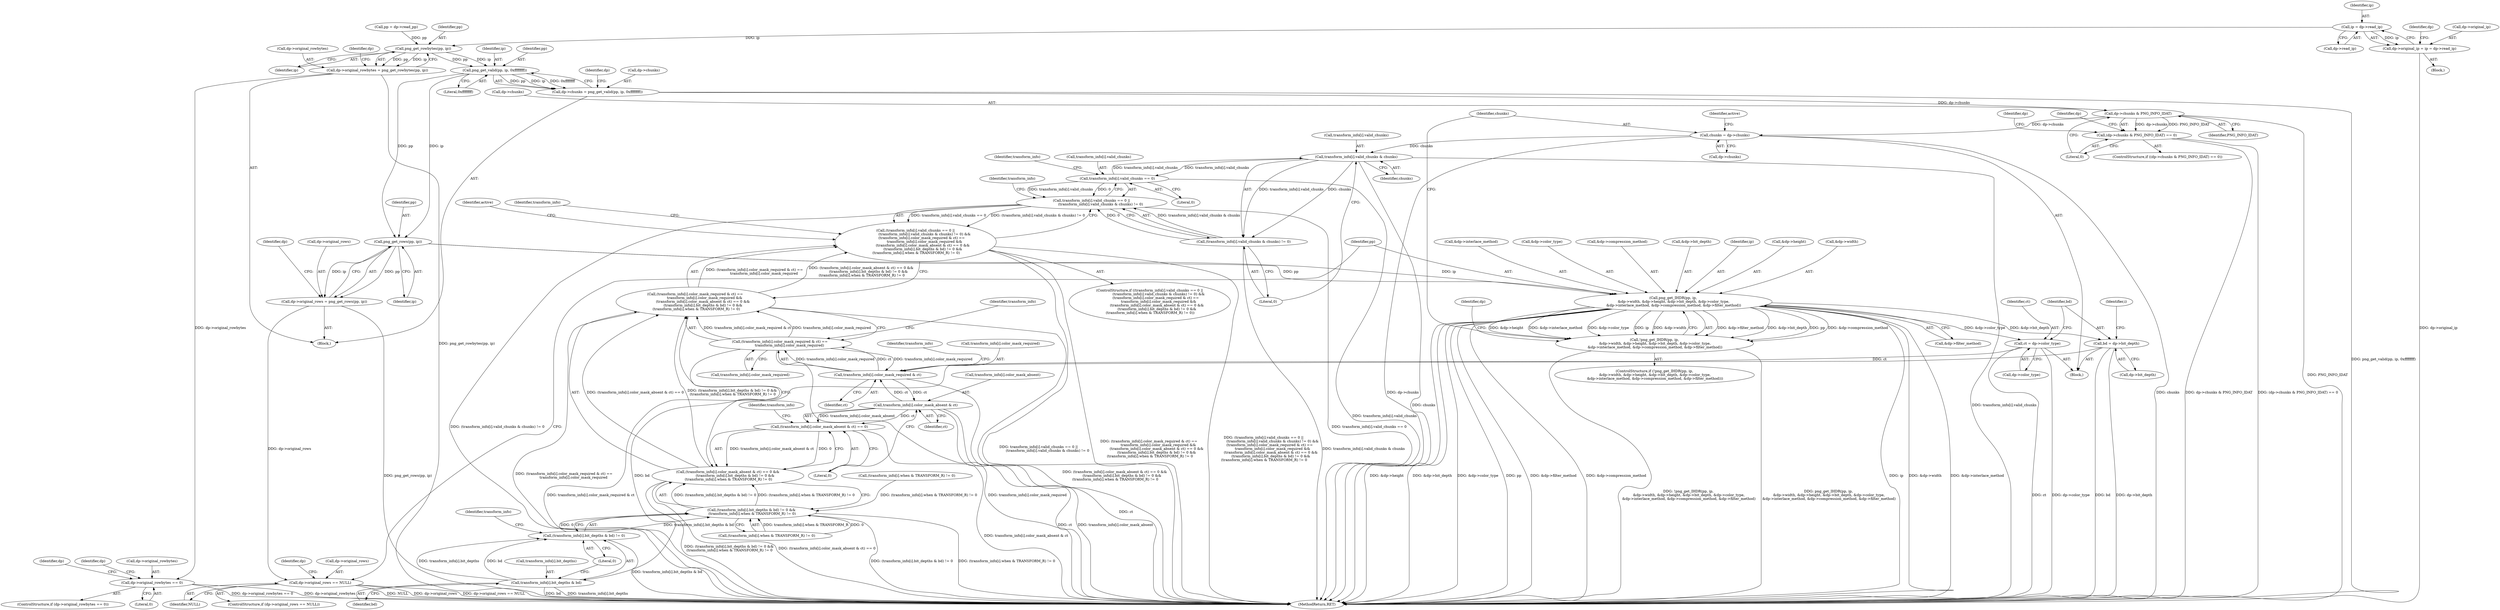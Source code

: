digraph "0_Android_9d4853418ab2f754c2b63e091c29c5529b8b86ca_25@API" {
"1000141" [label="(Call,ip = dp->read_ip)"];
"1000137" [label="(Call,dp->original_ip = ip = dp->read_ip)"];
"1000155" [label="(Call,png_get_rowbytes(pp, ip))"];
"1000151" [label="(Call,dp->original_rowbytes = png_get_rowbytes(pp, ip))"];
"1000159" [label="(Call,dp->original_rowbytes == 0)"];
"1000172" [label="(Call,png_get_valid(pp, ip, 0xffffffff))"];
"1000168" [label="(Call,dp->chunks = png_get_valid(pp, ip, 0xffffffff))"];
"1000178" [label="(Call,dp->chunks & PNG_INFO_IDAT)"];
"1000177" [label="(Call,(dp->chunks & PNG_INFO_IDAT) == 0)"];
"1000244" [label="(Call,chunks = dp->chunks)"];
"1000299" [label="(Call,transform_info[i].valid_chunks & chunks)"];
"1000291" [label="(Call,transform_info[i].valid_chunks == 0)"];
"1000290" [label="(Call,transform_info[i].valid_chunks == 0 ||\n                (transform_info[i].valid_chunks & chunks) != 0)"];
"1000289" [label="(Call,(transform_info[i].valid_chunks == 0 ||\n                (transform_info[i].valid_chunks & chunks) != 0) &&\n            (transform_info[i].color_mask_required & ct) == \n                transform_info[i].color_mask_required &&\n             (transform_info[i].color_mask_absent & ct) == 0 &&\n             (transform_info[i].bit_depths & bd) != 0 &&\n (transform_info[i].when & TRANSFORM_R) != 0)"];
"1000298" [label="(Call,(transform_info[i].valid_chunks & chunks) != 0)"];
"1000192" [label="(Call,png_get_rows(pp, ip))"];
"1000188" [label="(Call,dp->original_rows = png_get_rows(pp, ip))"];
"1000196" [label="(Call,dp->original_rows == NULL)"];
"1000207" [label="(Call,png_get_IHDR(pp, ip,\n &dp->width, &dp->height, &dp->bit_depth, &dp->color_type,\n &dp->interlace_method, &dp->compression_method, &dp->filter_method))"];
"1000206" [label="(Call,!png_get_IHDR(pp, ip,\n &dp->width, &dp->height, &dp->bit_depth, &dp->color_type,\n &dp->interlace_method, &dp->compression_method, &dp->filter_method))"];
"1000258" [label="(Call,ct = dp->color_type)"];
"1000309" [label="(Call,transform_info[i].color_mask_required & ct)"];
"1000308" [label="(Call,(transform_info[i].color_mask_required & ct) == \n                transform_info[i].color_mask_required)"];
"1000307" [label="(Call,(transform_info[i].color_mask_required & ct) == \n                transform_info[i].color_mask_required &&\n             (transform_info[i].color_mask_absent & ct) == 0 &&\n             (transform_info[i].bit_depths & bd) != 0 &&\n (transform_info[i].when & TRANSFORM_R) != 0)"];
"1000323" [label="(Call,transform_info[i].color_mask_absent & ct)"];
"1000322" [label="(Call,(transform_info[i].color_mask_absent & ct) == 0)"];
"1000321" [label="(Call,(transform_info[i].color_mask_absent & ct) == 0 &&\n             (transform_info[i].bit_depths & bd) != 0 &&\n (transform_info[i].when & TRANSFORM_R) != 0)"];
"1000264" [label="(Call,bd = dp->bit_depth)"];
"1000333" [label="(Call,transform_info[i].bit_depths & bd)"];
"1000332" [label="(Call,(transform_info[i].bit_depths & bd) != 0)"];
"1000331" [label="(Call,(transform_info[i].bit_depths & bd) != 0 &&\n (transform_info[i].when & TRANSFORM_R) != 0)"];
"1000345" [label="(Identifier,transform_info)"];
"1000195" [label="(ControlStructure,if (dp->original_rows == NULL))"];
"1000110" [label="(Block,)"];
"1000340" [label="(Literal,0)"];
"1000172" [label="(Call,png_get_valid(pp, ip, 0xffffffff))"];
"1000178" [label="(Call,dp->chunks & PNG_INFO_IDAT)"];
"1000234" [label="(Call,&dp->filter_method)"];
"1000180" [label="(Identifier,dp)"];
"1000251" [label="(Identifier,active)"];
"1000196" [label="(Call,dp->original_rows == NULL)"];
"1000242" [label="(Block,)"];
"1000351" [label="(Identifier,active)"];
"1000175" [label="(Literal,0xffffffff)"];
"1000194" [label="(Identifier,ip)"];
"1000198" [label="(Identifier,dp)"];
"1000176" [label="(ControlStructure,if ((dp->chunks & PNG_INFO_IDAT) == 0))"];
"1000334" [label="(Call,transform_info[i].bit_depths)"];
"1000137" [label="(Call,dp->original_ip = ip = dp->read_ip)"];
"1000260" [label="(Call,dp->color_type)"];
"1000388" [label="(MethodReturn,RET)"];
"1000188" [label="(Call,dp->original_rows = png_get_rows(pp, ip))"];
"1000355" [label="(Call,(transform_info[i].when & TRANSFORM_R) != 0)"];
"1000321" [label="(Call,(transform_info[i].color_mask_absent & ct) == 0 &&\n             (transform_info[i].bit_depths & bd) != 0 &&\n (transform_info[i].when & TRANSFORM_R) != 0)"];
"1000226" [label="(Call,&dp->interlace_method)"];
"1000182" [label="(Identifier,PNG_INFO_IDAT)"];
"1000152" [label="(Call,dp->original_rowbytes)"];
"1000246" [label="(Call,dp->chunks)"];
"1000316" [label="(Call,transform_info[i].color_mask_required)"];
"1000165" [label="(Identifier,dp)"];
"1000309" [label="(Call,transform_info[i].color_mask_required & ct)"];
"1000331" [label="(Call,(transform_info[i].bit_depths & bd) != 0 &&\n (transform_info[i].when & TRANSFORM_R) != 0)"];
"1000222" [label="(Call,&dp->color_type)"];
"1000207" [label="(Call,png_get_IHDR(pp, ip,\n &dp->width, &dp->height, &dp->bit_depth, &dp->color_type,\n &dp->interlace_method, &dp->compression_method, &dp->filter_method))"];
"1000289" [label="(Call,(transform_info[i].valid_chunks == 0 ||\n                (transform_info[i].valid_chunks & chunks) != 0) &&\n            (transform_info[i].color_mask_required & ct) == \n                transform_info[i].color_mask_required &&\n             (transform_info[i].color_mask_absent & ct) == 0 &&\n             (transform_info[i].bit_depths & bd) != 0 &&\n (transform_info[i].when & TRANSFORM_R) != 0)"];
"1000193" [label="(Identifier,pp)"];
"1000126" [label="(Call,pp = dp->read_pp)"];
"1000151" [label="(Call,dp->original_rowbytes = png_get_rowbytes(pp, ip))"];
"1000148" [label="(Identifier,dp)"];
"1000239" [label="(Identifier,dp)"];
"1000326" [label="(Identifier,transform_info)"];
"1000177" [label="(Call,(dp->chunks & PNG_INFO_IDAT) == 0)"];
"1000359" [label="(Identifier,transform_info)"];
"1000168" [label="(Call,dp->chunks = png_get_valid(pp, ip, 0xffffffff))"];
"1000161" [label="(Identifier,dp)"];
"1000156" [label="(Identifier,pp)"];
"1000312" [label="(Identifier,transform_info)"];
"1000315" [label="(Identifier,ct)"];
"1000163" [label="(Literal,0)"];
"1000155" [label="(Call,png_get_rowbytes(pp, ip))"];
"1000297" [label="(Literal,0)"];
"1000192" [label="(Call,png_get_rows(pp, ip))"];
"1000332" [label="(Call,(transform_info[i].bit_depths & bd) != 0)"];
"1000333" [label="(Call,transform_info[i].bit_depths & bd)"];
"1000206" [label="(Call,!png_get_IHDR(pp, ip,\n &dp->width, &dp->height, &dp->bit_depth, &dp->color_type,\n &dp->interlace_method, &dp->compression_method, &dp->filter_method))"];
"1000318" [label="(Identifier,transform_info)"];
"1000230" [label="(Call,&dp->compression_method)"];
"1000158" [label="(ControlStructure,if (dp->original_rowbytes == 0))"];
"1000305" [label="(Identifier,chunks)"];
"1000292" [label="(Call,transform_info[i].valid_chunks)"];
"1000218" [label="(Call,&dp->bit_depth)"];
"1000245" [label="(Identifier,chunks)"];
"1000324" [label="(Call,transform_info[i].color_mask_absent)"];
"1000266" [label="(Call,dp->bit_depth)"];
"1000308" [label="(Call,(transform_info[i].color_mask_required & ct) == \n                transform_info[i].color_mask_required)"];
"1000200" [label="(Identifier,NULL)"];
"1000209" [label="(Identifier,ip)"];
"1000214" [label="(Call,&dp->height)"];
"1000136" [label="(Block,)"];
"1000307" [label="(Call,(transform_info[i].color_mask_required & ct) == \n                transform_info[i].color_mask_required &&\n             (transform_info[i].color_mask_absent & ct) == 0 &&\n             (transform_info[i].bit_depths & bd) != 0 &&\n (transform_info[i].when & TRANSFORM_R) != 0)"];
"1000197" [label="(Call,dp->original_rows)"];
"1000264" [label="(Call,bd = dp->bit_depth)"];
"1000244" [label="(Call,chunks = dp->chunks)"];
"1000272" [label="(Identifier,i)"];
"1000341" [label="(Call,(transform_info[i].when & TRANSFORM_R) != 0)"];
"1000143" [label="(Call,dp->read_ip)"];
"1000300" [label="(Call,transform_info[i].valid_chunks)"];
"1000170" [label="(Identifier,dp)"];
"1000339" [label="(Identifier,bd)"];
"1000190" [label="(Identifier,dp)"];
"1000258" [label="(Call,ct = dp->color_type)"];
"1000306" [label="(Literal,0)"];
"1000160" [label="(Call,dp->original_rowbytes)"];
"1000138" [label="(Call,dp->original_ip)"];
"1000208" [label="(Identifier,pp)"];
"1000322" [label="(Call,(transform_info[i].color_mask_absent & ct) == 0)"];
"1000185" [label="(Identifier,dp)"];
"1000330" [label="(Literal,0)"];
"1000157" [label="(Identifier,ip)"];
"1000179" [label="(Call,dp->chunks)"];
"1000183" [label="(Literal,0)"];
"1000329" [label="(Identifier,ct)"];
"1000290" [label="(Call,transform_info[i].valid_chunks == 0 ||\n                (transform_info[i].valid_chunks & chunks) != 0)"];
"1000336" [label="(Identifier,transform_info)"];
"1000291" [label="(Call,transform_info[i].valid_chunks == 0)"];
"1000299" [label="(Call,transform_info[i].valid_chunks & chunks)"];
"1000298" [label="(Call,(transform_info[i].valid_chunks & chunks) != 0)"];
"1000265" [label="(Identifier,bd)"];
"1000310" [label="(Call,transform_info[i].color_mask_required)"];
"1000202" [label="(Identifier,dp)"];
"1000169" [label="(Call,dp->chunks)"];
"1000259" [label="(Identifier,ct)"];
"1000205" [label="(ControlStructure,if (!png_get_IHDR(pp, ip,\n &dp->width, &dp->height, &dp->bit_depth, &dp->color_type,\n &dp->interlace_method, &dp->compression_method, &dp->filter_method)))"];
"1000323" [label="(Call,transform_info[i].color_mask_absent & ct)"];
"1000174" [label="(Identifier,ip)"];
"1000210" [label="(Call,&dp->width)"];
"1000159" [label="(Call,dp->original_rowbytes == 0)"];
"1000142" [label="(Identifier,ip)"];
"1000141" [label="(Call,ip = dp->read_ip)"];
"1000302" [label="(Identifier,transform_info)"];
"1000189" [label="(Call,dp->original_rows)"];
"1000173" [label="(Identifier,pp)"];
"1000288" [label="(ControlStructure,if ((transform_info[i].valid_chunks == 0 ||\n                (transform_info[i].valid_chunks & chunks) != 0) &&\n            (transform_info[i].color_mask_required & ct) == \n                transform_info[i].color_mask_required &&\n             (transform_info[i].color_mask_absent & ct) == 0 &&\n             (transform_info[i].bit_depths & bd) != 0 &&\n (transform_info[i].when & TRANSFORM_R) != 0))"];
"1000141" -> "1000137"  [label="AST: "];
"1000141" -> "1000143"  [label="CFG: "];
"1000142" -> "1000141"  [label="AST: "];
"1000143" -> "1000141"  [label="AST: "];
"1000137" -> "1000141"  [label="CFG: "];
"1000141" -> "1000137"  [label="DDG: ip"];
"1000141" -> "1000155"  [label="DDG: ip"];
"1000137" -> "1000136"  [label="AST: "];
"1000138" -> "1000137"  [label="AST: "];
"1000148" -> "1000137"  [label="CFG: "];
"1000137" -> "1000388"  [label="DDG: dp->original_ip"];
"1000155" -> "1000151"  [label="AST: "];
"1000155" -> "1000157"  [label="CFG: "];
"1000156" -> "1000155"  [label="AST: "];
"1000157" -> "1000155"  [label="AST: "];
"1000151" -> "1000155"  [label="CFG: "];
"1000155" -> "1000151"  [label="DDG: pp"];
"1000155" -> "1000151"  [label="DDG: ip"];
"1000126" -> "1000155"  [label="DDG: pp"];
"1000155" -> "1000172"  [label="DDG: pp"];
"1000155" -> "1000172"  [label="DDG: ip"];
"1000151" -> "1000110"  [label="AST: "];
"1000152" -> "1000151"  [label="AST: "];
"1000161" -> "1000151"  [label="CFG: "];
"1000151" -> "1000388"  [label="DDG: png_get_rowbytes(pp, ip)"];
"1000151" -> "1000159"  [label="DDG: dp->original_rowbytes"];
"1000159" -> "1000158"  [label="AST: "];
"1000159" -> "1000163"  [label="CFG: "];
"1000160" -> "1000159"  [label="AST: "];
"1000163" -> "1000159"  [label="AST: "];
"1000165" -> "1000159"  [label="CFG: "];
"1000170" -> "1000159"  [label="CFG: "];
"1000159" -> "1000388"  [label="DDG: dp->original_rowbytes == 0"];
"1000159" -> "1000388"  [label="DDG: dp->original_rowbytes"];
"1000172" -> "1000168"  [label="AST: "];
"1000172" -> "1000175"  [label="CFG: "];
"1000173" -> "1000172"  [label="AST: "];
"1000174" -> "1000172"  [label="AST: "];
"1000175" -> "1000172"  [label="AST: "];
"1000168" -> "1000172"  [label="CFG: "];
"1000172" -> "1000168"  [label="DDG: pp"];
"1000172" -> "1000168"  [label="DDG: ip"];
"1000172" -> "1000168"  [label="DDG: 0xffffffff"];
"1000172" -> "1000192"  [label="DDG: pp"];
"1000172" -> "1000192"  [label="DDG: ip"];
"1000168" -> "1000110"  [label="AST: "];
"1000169" -> "1000168"  [label="AST: "];
"1000180" -> "1000168"  [label="CFG: "];
"1000168" -> "1000388"  [label="DDG: png_get_valid(pp, ip, 0xffffffff)"];
"1000168" -> "1000178"  [label="DDG: dp->chunks"];
"1000178" -> "1000177"  [label="AST: "];
"1000178" -> "1000182"  [label="CFG: "];
"1000179" -> "1000178"  [label="AST: "];
"1000182" -> "1000178"  [label="AST: "];
"1000183" -> "1000178"  [label="CFG: "];
"1000178" -> "1000388"  [label="DDG: PNG_INFO_IDAT"];
"1000178" -> "1000177"  [label="DDG: dp->chunks"];
"1000178" -> "1000177"  [label="DDG: PNG_INFO_IDAT"];
"1000178" -> "1000244"  [label="DDG: dp->chunks"];
"1000177" -> "1000176"  [label="AST: "];
"1000177" -> "1000183"  [label="CFG: "];
"1000183" -> "1000177"  [label="AST: "];
"1000185" -> "1000177"  [label="CFG: "];
"1000190" -> "1000177"  [label="CFG: "];
"1000177" -> "1000388"  [label="DDG: dp->chunks & PNG_INFO_IDAT"];
"1000177" -> "1000388"  [label="DDG: (dp->chunks & PNG_INFO_IDAT) == 0"];
"1000244" -> "1000242"  [label="AST: "];
"1000244" -> "1000246"  [label="CFG: "];
"1000245" -> "1000244"  [label="AST: "];
"1000246" -> "1000244"  [label="AST: "];
"1000251" -> "1000244"  [label="CFG: "];
"1000244" -> "1000388"  [label="DDG: chunks"];
"1000244" -> "1000388"  [label="DDG: dp->chunks"];
"1000244" -> "1000299"  [label="DDG: chunks"];
"1000299" -> "1000298"  [label="AST: "];
"1000299" -> "1000305"  [label="CFG: "];
"1000300" -> "1000299"  [label="AST: "];
"1000305" -> "1000299"  [label="AST: "];
"1000306" -> "1000299"  [label="CFG: "];
"1000299" -> "1000388"  [label="DDG: chunks"];
"1000299" -> "1000388"  [label="DDG: transform_info[i].valid_chunks"];
"1000299" -> "1000291"  [label="DDG: transform_info[i].valid_chunks"];
"1000299" -> "1000298"  [label="DDG: transform_info[i].valid_chunks"];
"1000299" -> "1000298"  [label="DDG: chunks"];
"1000291" -> "1000299"  [label="DDG: transform_info[i].valid_chunks"];
"1000291" -> "1000290"  [label="AST: "];
"1000291" -> "1000297"  [label="CFG: "];
"1000292" -> "1000291"  [label="AST: "];
"1000297" -> "1000291"  [label="AST: "];
"1000302" -> "1000291"  [label="CFG: "];
"1000290" -> "1000291"  [label="CFG: "];
"1000291" -> "1000388"  [label="DDG: transform_info[i].valid_chunks"];
"1000291" -> "1000290"  [label="DDG: transform_info[i].valid_chunks"];
"1000291" -> "1000290"  [label="DDG: 0"];
"1000290" -> "1000289"  [label="AST: "];
"1000290" -> "1000298"  [label="CFG: "];
"1000298" -> "1000290"  [label="AST: "];
"1000312" -> "1000290"  [label="CFG: "];
"1000289" -> "1000290"  [label="CFG: "];
"1000290" -> "1000388"  [label="DDG: transform_info[i].valid_chunks == 0"];
"1000290" -> "1000388"  [label="DDG: (transform_info[i].valid_chunks & chunks) != 0"];
"1000290" -> "1000289"  [label="DDG: transform_info[i].valid_chunks == 0"];
"1000290" -> "1000289"  [label="DDG: (transform_info[i].valid_chunks & chunks) != 0"];
"1000298" -> "1000290"  [label="DDG: transform_info[i].valid_chunks & chunks"];
"1000298" -> "1000290"  [label="DDG: 0"];
"1000289" -> "1000288"  [label="AST: "];
"1000289" -> "1000307"  [label="CFG: "];
"1000307" -> "1000289"  [label="AST: "];
"1000351" -> "1000289"  [label="CFG: "];
"1000359" -> "1000289"  [label="CFG: "];
"1000289" -> "1000388"  [label="DDG: transform_info[i].valid_chunks == 0 ||\n                (transform_info[i].valid_chunks & chunks) != 0"];
"1000289" -> "1000388"  [label="DDG: (transform_info[i].color_mask_required & ct) == \n                transform_info[i].color_mask_required &&\n             (transform_info[i].color_mask_absent & ct) == 0 &&\n             (transform_info[i].bit_depths & bd) != 0 &&\n (transform_info[i].when & TRANSFORM_R) != 0"];
"1000289" -> "1000388"  [label="DDG: (transform_info[i].valid_chunks == 0 ||\n                (transform_info[i].valid_chunks & chunks) != 0) &&\n            (transform_info[i].color_mask_required & ct) == \n                transform_info[i].color_mask_required &&\n             (transform_info[i].color_mask_absent & ct) == 0 &&\n             (transform_info[i].bit_depths & bd) != 0 &&\n (transform_info[i].when & TRANSFORM_R) != 0"];
"1000307" -> "1000289"  [label="DDG: (transform_info[i].color_mask_required & ct) == \n                transform_info[i].color_mask_required"];
"1000307" -> "1000289"  [label="DDG: (transform_info[i].color_mask_absent & ct) == 0 &&\n             (transform_info[i].bit_depths & bd) != 0 &&\n (transform_info[i].when & TRANSFORM_R) != 0"];
"1000298" -> "1000306"  [label="CFG: "];
"1000306" -> "1000298"  [label="AST: "];
"1000298" -> "1000388"  [label="DDG: transform_info[i].valid_chunks & chunks"];
"1000192" -> "1000188"  [label="AST: "];
"1000192" -> "1000194"  [label="CFG: "];
"1000193" -> "1000192"  [label="AST: "];
"1000194" -> "1000192"  [label="AST: "];
"1000188" -> "1000192"  [label="CFG: "];
"1000192" -> "1000188"  [label="DDG: pp"];
"1000192" -> "1000188"  [label="DDG: ip"];
"1000192" -> "1000207"  [label="DDG: pp"];
"1000192" -> "1000207"  [label="DDG: ip"];
"1000188" -> "1000110"  [label="AST: "];
"1000189" -> "1000188"  [label="AST: "];
"1000198" -> "1000188"  [label="CFG: "];
"1000188" -> "1000388"  [label="DDG: png_get_rows(pp, ip)"];
"1000188" -> "1000196"  [label="DDG: dp->original_rows"];
"1000196" -> "1000195"  [label="AST: "];
"1000196" -> "1000200"  [label="CFG: "];
"1000197" -> "1000196"  [label="AST: "];
"1000200" -> "1000196"  [label="AST: "];
"1000202" -> "1000196"  [label="CFG: "];
"1000208" -> "1000196"  [label="CFG: "];
"1000196" -> "1000388"  [label="DDG: NULL"];
"1000196" -> "1000388"  [label="DDG: dp->original_rows"];
"1000196" -> "1000388"  [label="DDG: dp->original_rows == NULL"];
"1000207" -> "1000206"  [label="AST: "];
"1000207" -> "1000234"  [label="CFG: "];
"1000208" -> "1000207"  [label="AST: "];
"1000209" -> "1000207"  [label="AST: "];
"1000210" -> "1000207"  [label="AST: "];
"1000214" -> "1000207"  [label="AST: "];
"1000218" -> "1000207"  [label="AST: "];
"1000222" -> "1000207"  [label="AST: "];
"1000226" -> "1000207"  [label="AST: "];
"1000230" -> "1000207"  [label="AST: "];
"1000234" -> "1000207"  [label="AST: "];
"1000206" -> "1000207"  [label="CFG: "];
"1000207" -> "1000388"  [label="DDG: ip"];
"1000207" -> "1000388"  [label="DDG: &dp->width"];
"1000207" -> "1000388"  [label="DDG: &dp->interlace_method"];
"1000207" -> "1000388"  [label="DDG: &dp->height"];
"1000207" -> "1000388"  [label="DDG: &dp->bit_depth"];
"1000207" -> "1000388"  [label="DDG: &dp->color_type"];
"1000207" -> "1000388"  [label="DDG: pp"];
"1000207" -> "1000388"  [label="DDG: &dp->filter_method"];
"1000207" -> "1000388"  [label="DDG: &dp->compression_method"];
"1000207" -> "1000206"  [label="DDG: &dp->filter_method"];
"1000207" -> "1000206"  [label="DDG: &dp->bit_depth"];
"1000207" -> "1000206"  [label="DDG: pp"];
"1000207" -> "1000206"  [label="DDG: &dp->compression_method"];
"1000207" -> "1000206"  [label="DDG: &dp->height"];
"1000207" -> "1000206"  [label="DDG: &dp->interlace_method"];
"1000207" -> "1000206"  [label="DDG: &dp->color_type"];
"1000207" -> "1000206"  [label="DDG: ip"];
"1000207" -> "1000206"  [label="DDG: &dp->width"];
"1000207" -> "1000258"  [label="DDG: &dp->color_type"];
"1000207" -> "1000264"  [label="DDG: &dp->bit_depth"];
"1000206" -> "1000205"  [label="AST: "];
"1000239" -> "1000206"  [label="CFG: "];
"1000245" -> "1000206"  [label="CFG: "];
"1000206" -> "1000388"  [label="DDG: !png_get_IHDR(pp, ip,\n &dp->width, &dp->height, &dp->bit_depth, &dp->color_type,\n &dp->interlace_method, &dp->compression_method, &dp->filter_method)"];
"1000206" -> "1000388"  [label="DDG: png_get_IHDR(pp, ip,\n &dp->width, &dp->height, &dp->bit_depth, &dp->color_type,\n &dp->interlace_method, &dp->compression_method, &dp->filter_method)"];
"1000258" -> "1000242"  [label="AST: "];
"1000258" -> "1000260"  [label="CFG: "];
"1000259" -> "1000258"  [label="AST: "];
"1000260" -> "1000258"  [label="AST: "];
"1000265" -> "1000258"  [label="CFG: "];
"1000258" -> "1000388"  [label="DDG: ct"];
"1000258" -> "1000388"  [label="DDG: dp->color_type"];
"1000258" -> "1000309"  [label="DDG: ct"];
"1000309" -> "1000308"  [label="AST: "];
"1000309" -> "1000315"  [label="CFG: "];
"1000310" -> "1000309"  [label="AST: "];
"1000315" -> "1000309"  [label="AST: "];
"1000318" -> "1000309"  [label="CFG: "];
"1000309" -> "1000388"  [label="DDG: ct"];
"1000309" -> "1000308"  [label="DDG: transform_info[i].color_mask_required"];
"1000309" -> "1000308"  [label="DDG: ct"];
"1000308" -> "1000309"  [label="DDG: transform_info[i].color_mask_required"];
"1000323" -> "1000309"  [label="DDG: ct"];
"1000309" -> "1000323"  [label="DDG: ct"];
"1000308" -> "1000307"  [label="AST: "];
"1000308" -> "1000316"  [label="CFG: "];
"1000316" -> "1000308"  [label="AST: "];
"1000326" -> "1000308"  [label="CFG: "];
"1000307" -> "1000308"  [label="CFG: "];
"1000308" -> "1000388"  [label="DDG: transform_info[i].color_mask_required & ct"];
"1000308" -> "1000388"  [label="DDG: transform_info[i].color_mask_required"];
"1000308" -> "1000307"  [label="DDG: transform_info[i].color_mask_required & ct"];
"1000308" -> "1000307"  [label="DDG: transform_info[i].color_mask_required"];
"1000307" -> "1000321"  [label="CFG: "];
"1000321" -> "1000307"  [label="AST: "];
"1000307" -> "1000388"  [label="DDG: (transform_info[i].color_mask_absent & ct) == 0 &&\n             (transform_info[i].bit_depths & bd) != 0 &&\n (transform_info[i].when & TRANSFORM_R) != 0"];
"1000307" -> "1000388"  [label="DDG: (transform_info[i].color_mask_required & ct) == \n                transform_info[i].color_mask_required"];
"1000321" -> "1000307"  [label="DDG: (transform_info[i].color_mask_absent & ct) == 0"];
"1000321" -> "1000307"  [label="DDG: (transform_info[i].bit_depths & bd) != 0 &&\n (transform_info[i].when & TRANSFORM_R) != 0"];
"1000323" -> "1000322"  [label="AST: "];
"1000323" -> "1000329"  [label="CFG: "];
"1000324" -> "1000323"  [label="AST: "];
"1000329" -> "1000323"  [label="AST: "];
"1000330" -> "1000323"  [label="CFG: "];
"1000323" -> "1000388"  [label="DDG: ct"];
"1000323" -> "1000388"  [label="DDG: transform_info[i].color_mask_absent"];
"1000323" -> "1000322"  [label="DDG: transform_info[i].color_mask_absent"];
"1000323" -> "1000322"  [label="DDG: ct"];
"1000322" -> "1000321"  [label="AST: "];
"1000322" -> "1000330"  [label="CFG: "];
"1000330" -> "1000322"  [label="AST: "];
"1000336" -> "1000322"  [label="CFG: "];
"1000321" -> "1000322"  [label="CFG: "];
"1000322" -> "1000388"  [label="DDG: transform_info[i].color_mask_absent & ct"];
"1000322" -> "1000321"  [label="DDG: transform_info[i].color_mask_absent & ct"];
"1000322" -> "1000321"  [label="DDG: 0"];
"1000321" -> "1000331"  [label="CFG: "];
"1000331" -> "1000321"  [label="AST: "];
"1000321" -> "1000388"  [label="DDG: (transform_info[i].bit_depths & bd) != 0 &&\n (transform_info[i].when & TRANSFORM_R) != 0"];
"1000321" -> "1000388"  [label="DDG: (transform_info[i].color_mask_absent & ct) == 0"];
"1000331" -> "1000321"  [label="DDG: (transform_info[i].bit_depths & bd) != 0"];
"1000331" -> "1000321"  [label="DDG: (transform_info[i].when & TRANSFORM_R) != 0"];
"1000264" -> "1000242"  [label="AST: "];
"1000264" -> "1000266"  [label="CFG: "];
"1000265" -> "1000264"  [label="AST: "];
"1000266" -> "1000264"  [label="AST: "];
"1000272" -> "1000264"  [label="CFG: "];
"1000264" -> "1000388"  [label="DDG: bd"];
"1000264" -> "1000388"  [label="DDG: dp->bit_depth"];
"1000264" -> "1000333"  [label="DDG: bd"];
"1000333" -> "1000332"  [label="AST: "];
"1000333" -> "1000339"  [label="CFG: "];
"1000334" -> "1000333"  [label="AST: "];
"1000339" -> "1000333"  [label="AST: "];
"1000340" -> "1000333"  [label="CFG: "];
"1000333" -> "1000388"  [label="DDG: transform_info[i].bit_depths"];
"1000333" -> "1000388"  [label="DDG: bd"];
"1000333" -> "1000332"  [label="DDG: transform_info[i].bit_depths"];
"1000333" -> "1000332"  [label="DDG: bd"];
"1000332" -> "1000331"  [label="AST: "];
"1000332" -> "1000340"  [label="CFG: "];
"1000340" -> "1000332"  [label="AST: "];
"1000345" -> "1000332"  [label="CFG: "];
"1000331" -> "1000332"  [label="CFG: "];
"1000332" -> "1000388"  [label="DDG: transform_info[i].bit_depths & bd"];
"1000332" -> "1000331"  [label="DDG: transform_info[i].bit_depths & bd"];
"1000332" -> "1000331"  [label="DDG: 0"];
"1000331" -> "1000341"  [label="CFG: "];
"1000341" -> "1000331"  [label="AST: "];
"1000331" -> "1000388"  [label="DDG: (transform_info[i].bit_depths & bd) != 0"];
"1000331" -> "1000388"  [label="DDG: (transform_info[i].when & TRANSFORM_R) != 0"];
"1000355" -> "1000331"  [label="DDG: (transform_info[i].when & TRANSFORM_R) != 0"];
"1000341" -> "1000331"  [label="DDG: transform_info[i].when & TRANSFORM_R"];
"1000341" -> "1000331"  [label="DDG: 0"];
}
